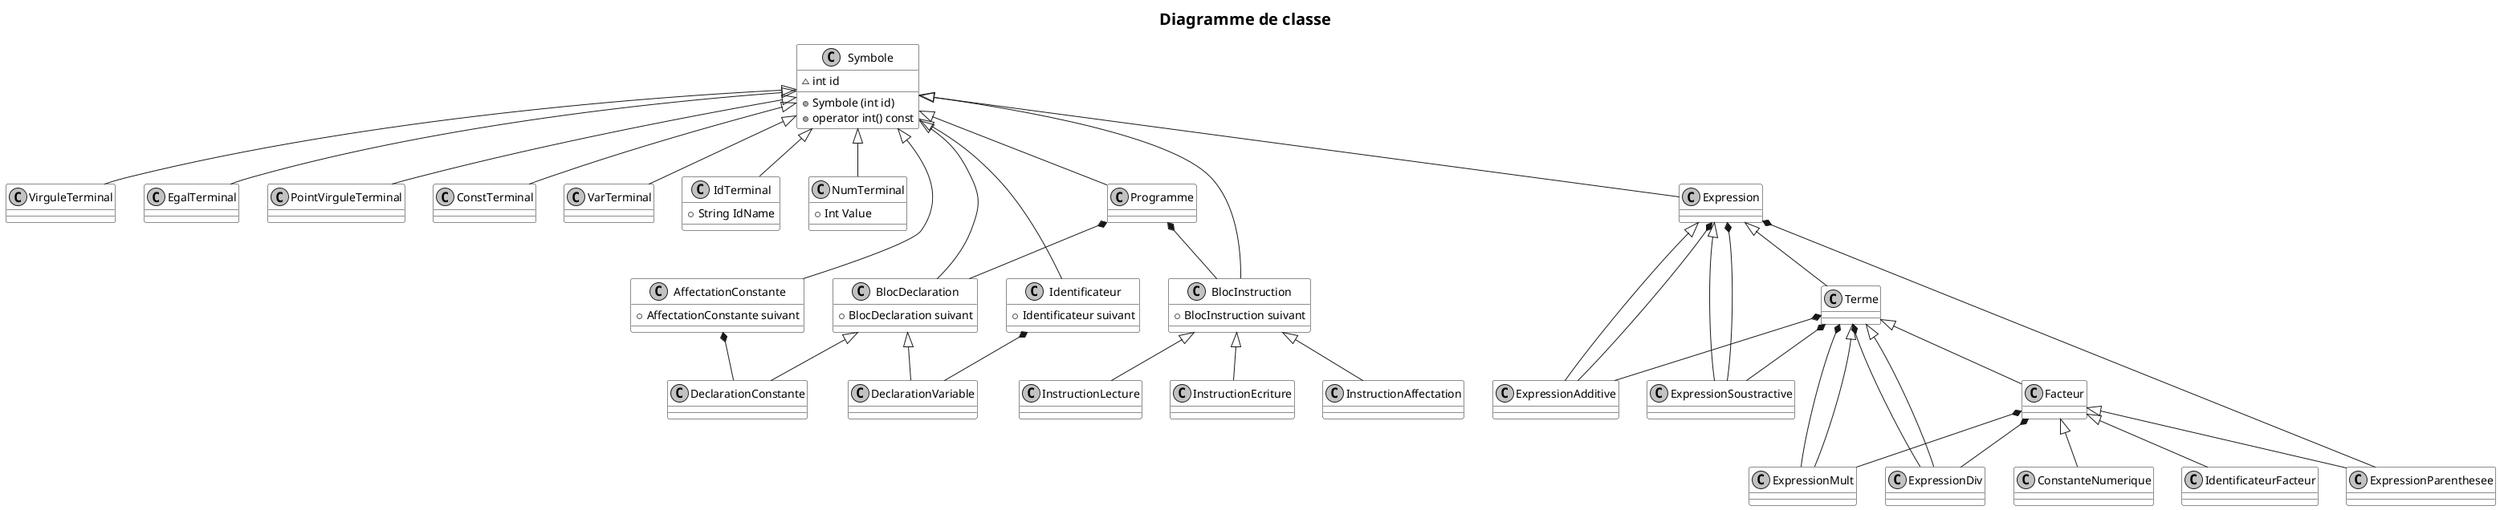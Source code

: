 @startuml
skinparam monochrome true
skinparam shadowing false
skinparam TitleFontSize 20
skinparam sequenceTitleFontSize 20
skinparam sequenceTitleFontStyle plain

skinparam class {
	BackgroundColor white
	BackgroundColor<<Warning>> lightblue
}

title Diagramme de classe

class Symbole{
	~int id
	+Symbole (int id)
	+operator int() const
}

class VirguleTerminal
class EgalTerminal
Class PointVirguleTerminal
class ConstTerminal
class VarTerminal
class EgalTerminal
class IdTerminal{
  +String IdName
}
class NumTerminal{
  +Int Value
}

class AffectationConstante{
	+AffectationConstante suivant
}
class Identificateur{
	+Identificateur suivant
}
class IdentificateurFacteur
class BlocDeclaration {
    +BlocDeclaration suivant
}
class DeclarationVariable
class DeclarationConstante
class Programme
class BlocInstruction {
    +BlocInstruction suivant
}
class InstructionLecture
class InstructionEcriture
class InstructionAffectation
class Expression
class ExpressionAdditive
class ExpressionSoustractive
class Terme
class ExpressionMult
class ExpressionDiv
class Facteur
class ExpressionParenthesee
class ConstanteNumerique

Symbole <|-- Programme
Symbole <|-- BlocDeclaration
Symbole <|-- BlocInstruction
Symbole <|-- AffectationConstante
Symbole <|-- Identificateur
Symbole <|-- Expression
Symbole <|-- VirguleTerminal
Symbole <|-- PointVirguleTerminal
Symbole <|-- ConstTerminal
Symbole <|-- VarTerminal
Symbole <|-- EgalTerminal
Symbole <|-- IdTerminal
Symbole <|-- NumTerminal

Programme *-- BlocDeclaration
Programme *-- BlocInstruction

BlocDeclaration <|-- DeclarationVariable
BlocDeclaration <|-- DeclarationConstante

Identificateur *-- DeclarationVariable

AffectationConstante *-- DeclarationConstante


BlocInstruction <|-- InstructionLecture
BlocInstruction <|-- InstructionEcriture
BlocInstruction <|-- InstructionAffectation

Expression <|-- ExpressionAdditive
Expression *-- ExpressionAdditive
Expression <|-- ExpressionSoustractive
Expression *-- ExpressionSoustractive
Expression <|-- Terme
Expression *-- ExpressionParenthesee

Terme *-- ExpressionAdditive
Terme *-- ExpressionSoustractive
Terme *-- ExpressionMult
Terme <|-- ExpressionMult
Terme *-- ExpressionDiv
Terme <|-- ExpressionDiv
Terme <|-- Facteur

Facteur <|-- ExpressionParenthesee
Facteur *-- ExpressionMult
Facteur *-- ExpressionDiv
Facteur <|-- ConstanteNumerique
Facteur <|-- IdentificateurFacteur

@endumlSymbole <|--